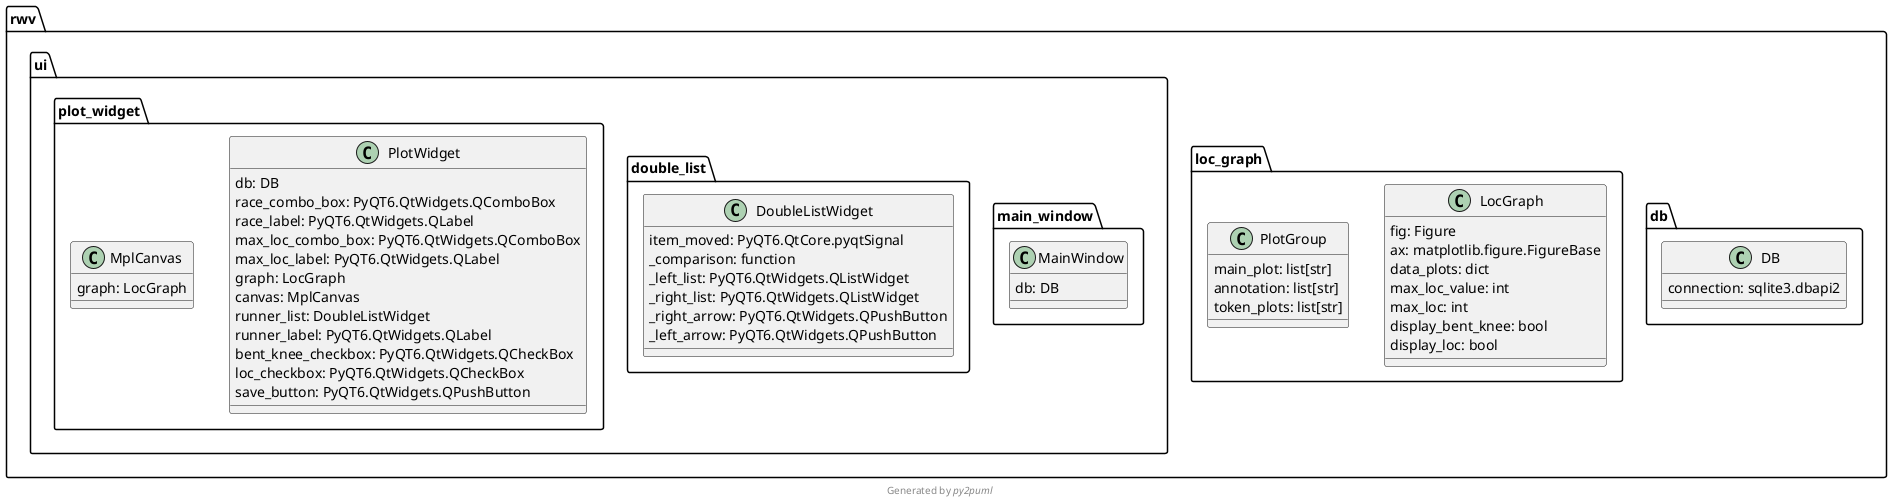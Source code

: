 @startuml rwv
!pragma useIntermediatePackages false

class rwv.db.DB {
  connection: sqlite3.dbapi2
}
class rwv.loc_graph.LocGraph {
  fig: Figure
  ax: matplotlib.figure.FigureBase
  data_plots: dict
  max_loc_value: int
  max_loc: int
  display_bent_knee: bool
  display_loc: bool
}
class rwv.loc_graph.PlotGroup {
  main_plot: list[str]
  annotation: list[str]
  token_plots: list[str]
}
class rwv.ui.main_window.MainWindow {
    db: DB
}
class rwv.ui.double_list.DoubleListWidget {
  item_moved: PyQT6.QtCore.pyqtSignal
  _comparison: function
  _left_list: PyQT6.QtWidgets.QListWidget
  _right_list: PyQT6.QtWidgets.QListWidget
  _right_arrow: PyQT6.QtWidgets.QPushButton
  _left_arrow: PyQT6.QtWidgets.QPushButton
}
class rwv.ui.plot_widget.PlotWidget {
  db: DB
  race_combo_box: PyQT6.QtWidgets.QComboBox
  race_label: PyQT6.QtWidgets.QLabel
  max_loc_combo_box: PyQT6.QtWidgets.QComboBox
  max_loc_label: PyQT6.QtWidgets.QLabel
  graph: LocGraph
  canvas: MplCanvas
  runner_list: DoubleListWidget
  runner_label: PyQT6.QtWidgets.QLabel
  bent_knee_checkbox: PyQT6.QtWidgets.QCheckBox
  loc_checkbox: PyQT6.QtWidgets.QCheckBox
  save_button: PyQT6.QtWidgets.QPushButton
}
class rwv.ui.plot_widget.MplCanvas {
  graph: LocGraph
}
footer Generated by //py2puml//
@enduml

